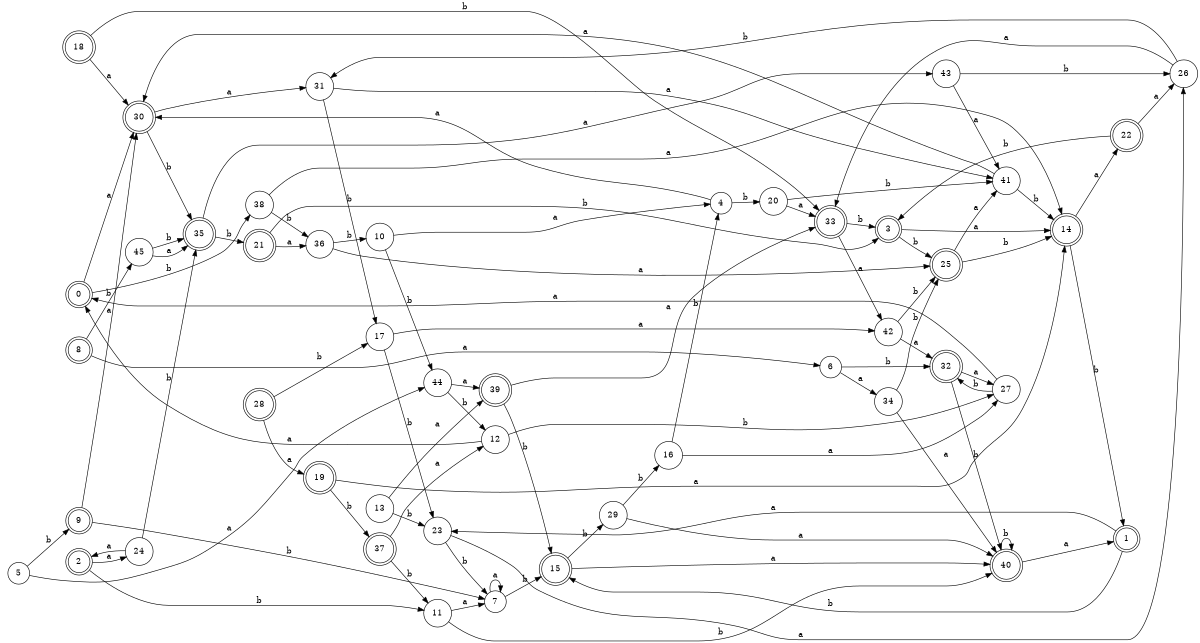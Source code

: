 digraph n37_7 {
__start0 [label="" shape="none"];

rankdir=LR;
size="8,5";

s0 [style="rounded,filled", color="black", fillcolor="white" shape="doublecircle", label="0"];
s1 [style="rounded,filled", color="black", fillcolor="white" shape="doublecircle", label="1"];
s2 [style="rounded,filled", color="black", fillcolor="white" shape="doublecircle", label="2"];
s3 [style="rounded,filled", color="black", fillcolor="white" shape="doublecircle", label="3"];
s4 [style="filled", color="black", fillcolor="white" shape="circle", label="4"];
s5 [style="filled", color="black", fillcolor="white" shape="circle", label="5"];
s6 [style="filled", color="black", fillcolor="white" shape="circle", label="6"];
s7 [style="filled", color="black", fillcolor="white" shape="circle", label="7"];
s8 [style="rounded,filled", color="black", fillcolor="white" shape="doublecircle", label="8"];
s9 [style="rounded,filled", color="black", fillcolor="white" shape="doublecircle", label="9"];
s10 [style="filled", color="black", fillcolor="white" shape="circle", label="10"];
s11 [style="filled", color="black", fillcolor="white" shape="circle", label="11"];
s12 [style="filled", color="black", fillcolor="white" shape="circle", label="12"];
s13 [style="filled", color="black", fillcolor="white" shape="circle", label="13"];
s14 [style="rounded,filled", color="black", fillcolor="white" shape="doublecircle", label="14"];
s15 [style="rounded,filled", color="black", fillcolor="white" shape="doublecircle", label="15"];
s16 [style="filled", color="black", fillcolor="white" shape="circle", label="16"];
s17 [style="filled", color="black", fillcolor="white" shape="circle", label="17"];
s18 [style="rounded,filled", color="black", fillcolor="white" shape="doublecircle", label="18"];
s19 [style="rounded,filled", color="black", fillcolor="white" shape="doublecircle", label="19"];
s20 [style="filled", color="black", fillcolor="white" shape="circle", label="20"];
s21 [style="rounded,filled", color="black", fillcolor="white" shape="doublecircle", label="21"];
s22 [style="rounded,filled", color="black", fillcolor="white" shape="doublecircle", label="22"];
s23 [style="filled", color="black", fillcolor="white" shape="circle", label="23"];
s24 [style="filled", color="black", fillcolor="white" shape="circle", label="24"];
s25 [style="rounded,filled", color="black", fillcolor="white" shape="doublecircle", label="25"];
s26 [style="filled", color="black", fillcolor="white" shape="circle", label="26"];
s27 [style="filled", color="black", fillcolor="white" shape="circle", label="27"];
s28 [style="rounded,filled", color="black", fillcolor="white" shape="doublecircle", label="28"];
s29 [style="filled", color="black", fillcolor="white" shape="circle", label="29"];
s30 [style="rounded,filled", color="black", fillcolor="white" shape="doublecircle", label="30"];
s31 [style="filled", color="black", fillcolor="white" shape="circle", label="31"];
s32 [style="rounded,filled", color="black", fillcolor="white" shape="doublecircle", label="32"];
s33 [style="rounded,filled", color="black", fillcolor="white" shape="doublecircle", label="33"];
s34 [style="filled", color="black", fillcolor="white" shape="circle", label="34"];
s35 [style="rounded,filled", color="black", fillcolor="white" shape="doublecircle", label="35"];
s36 [style="filled", color="black", fillcolor="white" shape="circle", label="36"];
s37 [style="rounded,filled", color="black", fillcolor="white" shape="doublecircle", label="37"];
s38 [style="filled", color="black", fillcolor="white" shape="circle", label="38"];
s39 [style="rounded,filled", color="black", fillcolor="white" shape="doublecircle", label="39"];
s40 [style="rounded,filled", color="black", fillcolor="white" shape="doublecircle", label="40"];
s41 [style="filled", color="black", fillcolor="white" shape="circle", label="41"];
s42 [style="filled", color="black", fillcolor="white" shape="circle", label="42"];
s43 [style="filled", color="black", fillcolor="white" shape="circle", label="43"];
s44 [style="filled", color="black", fillcolor="white" shape="circle", label="44"];
s45 [style="filled", color="black", fillcolor="white" shape="circle", label="45"];
s0 -> s30 [label="a"];
s0 -> s38 [label="b"];
s1 -> s23 [label="a"];
s1 -> s15 [label="b"];
s2 -> s24 [label="a"];
s2 -> s11 [label="b"];
s3 -> s14 [label="a"];
s3 -> s25 [label="b"];
s4 -> s30 [label="a"];
s4 -> s20 [label="b"];
s5 -> s44 [label="a"];
s5 -> s9 [label="b"];
s6 -> s34 [label="a"];
s6 -> s32 [label="b"];
s7 -> s7 [label="a"];
s7 -> s15 [label="b"];
s8 -> s6 [label="a"];
s8 -> s45 [label="b"];
s9 -> s30 [label="a"];
s9 -> s7 [label="b"];
s10 -> s4 [label="a"];
s10 -> s44 [label="b"];
s11 -> s7 [label="a"];
s11 -> s40 [label="b"];
s12 -> s0 [label="a"];
s12 -> s27 [label="b"];
s13 -> s39 [label="a"];
s13 -> s23 [label="b"];
s14 -> s22 [label="a"];
s14 -> s1 [label="b"];
s15 -> s40 [label="a"];
s15 -> s29 [label="b"];
s16 -> s27 [label="a"];
s16 -> s4 [label="b"];
s17 -> s42 [label="a"];
s17 -> s23 [label="b"];
s18 -> s30 [label="a"];
s18 -> s33 [label="b"];
s19 -> s14 [label="a"];
s19 -> s37 [label="b"];
s20 -> s33 [label="a"];
s20 -> s41 [label="b"];
s21 -> s36 [label="a"];
s21 -> s3 [label="b"];
s22 -> s26 [label="a"];
s22 -> s3 [label="b"];
s23 -> s26 [label="a"];
s23 -> s7 [label="b"];
s24 -> s2 [label="a"];
s24 -> s35 [label="b"];
s25 -> s41 [label="a"];
s25 -> s14 [label="b"];
s26 -> s33 [label="a"];
s26 -> s31 [label="b"];
s27 -> s0 [label="a"];
s27 -> s32 [label="b"];
s28 -> s19 [label="a"];
s28 -> s17 [label="b"];
s29 -> s40 [label="a"];
s29 -> s16 [label="b"];
s30 -> s31 [label="a"];
s30 -> s35 [label="b"];
s31 -> s41 [label="a"];
s31 -> s17 [label="b"];
s32 -> s27 [label="a"];
s32 -> s40 [label="b"];
s33 -> s42 [label="a"];
s33 -> s3 [label="b"];
s34 -> s40 [label="a"];
s34 -> s25 [label="b"];
s35 -> s43 [label="a"];
s35 -> s21 [label="b"];
s36 -> s25 [label="a"];
s36 -> s10 [label="b"];
s37 -> s12 [label="a"];
s37 -> s11 [label="b"];
s38 -> s14 [label="a"];
s38 -> s36 [label="b"];
s39 -> s33 [label="a"];
s39 -> s15 [label="b"];
s40 -> s1 [label="a"];
s40 -> s40 [label="b"];
s41 -> s30 [label="a"];
s41 -> s14 [label="b"];
s42 -> s32 [label="a"];
s42 -> s25 [label="b"];
s43 -> s41 [label="a"];
s43 -> s26 [label="b"];
s44 -> s39 [label="a"];
s44 -> s12 [label="b"];
s45 -> s35 [label="a"];
s45 -> s35 [label="b"];

}